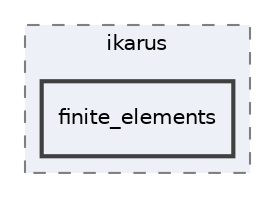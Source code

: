 digraph "finite_elements"
{
 // LATEX_PDF_SIZE
  edge [fontname="Helvetica",fontsize="10",labelfontname="Helvetica",labelfontsize="10"];
  node [fontname="Helvetica",fontsize="10",shape=record];
  compound=true
  subgraph clusterdir_73badfddb58208682f2caf3b249febfe {
    graph [ bgcolor="#edf0f7", pencolor="grey50", style="filled,dashed,", label="ikarus", fontname="Helvetica", fontsize="10", URL="dir_73badfddb58208682f2caf3b249febfe.html"]
  dir_2c5a1e15fafdf1e3d4a509c62c23a920 [shape=box, label="finite_elements", style="filled,bold,", fillcolor="#edf0f7", color="grey25", URL="dir_2c5a1e15fafdf1e3d4a509c62c23a920.html"];
  }
}
